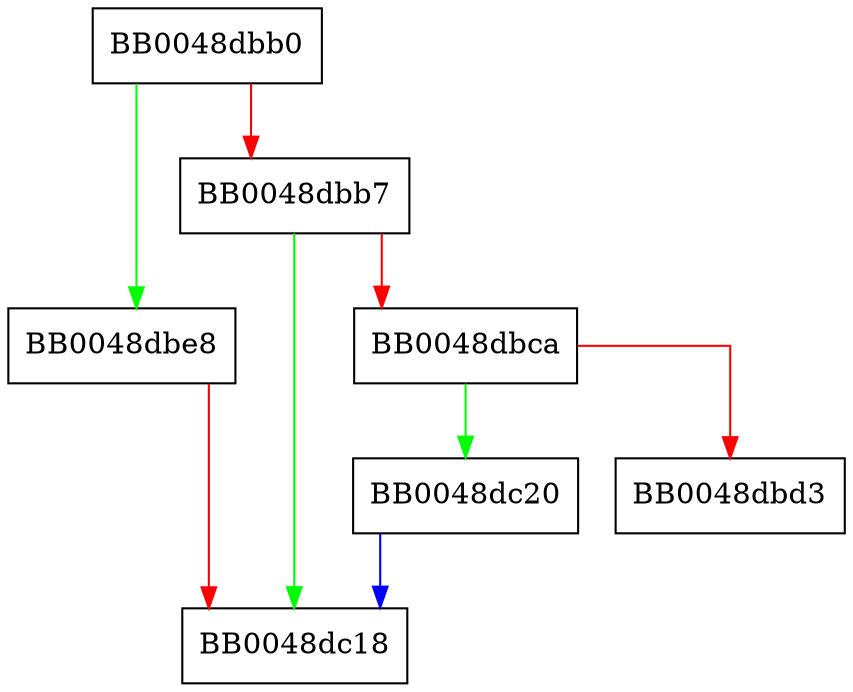 digraph SSL_CTX_new {
  node [shape="box"];
  graph [splines=ortho];
  BB0048dbb0 -> BB0048dbe8 [color="green"];
  BB0048dbb0 -> BB0048dbb7 [color="red"];
  BB0048dbb7 -> BB0048dc18 [color="green"];
  BB0048dbb7 -> BB0048dbca [color="red"];
  BB0048dbca -> BB0048dc20 [color="green"];
  BB0048dbca -> BB0048dbd3 [color="red"];
  BB0048dbe8 -> BB0048dc18 [color="red"];
  BB0048dc20 -> BB0048dc18 [color="blue"];
}